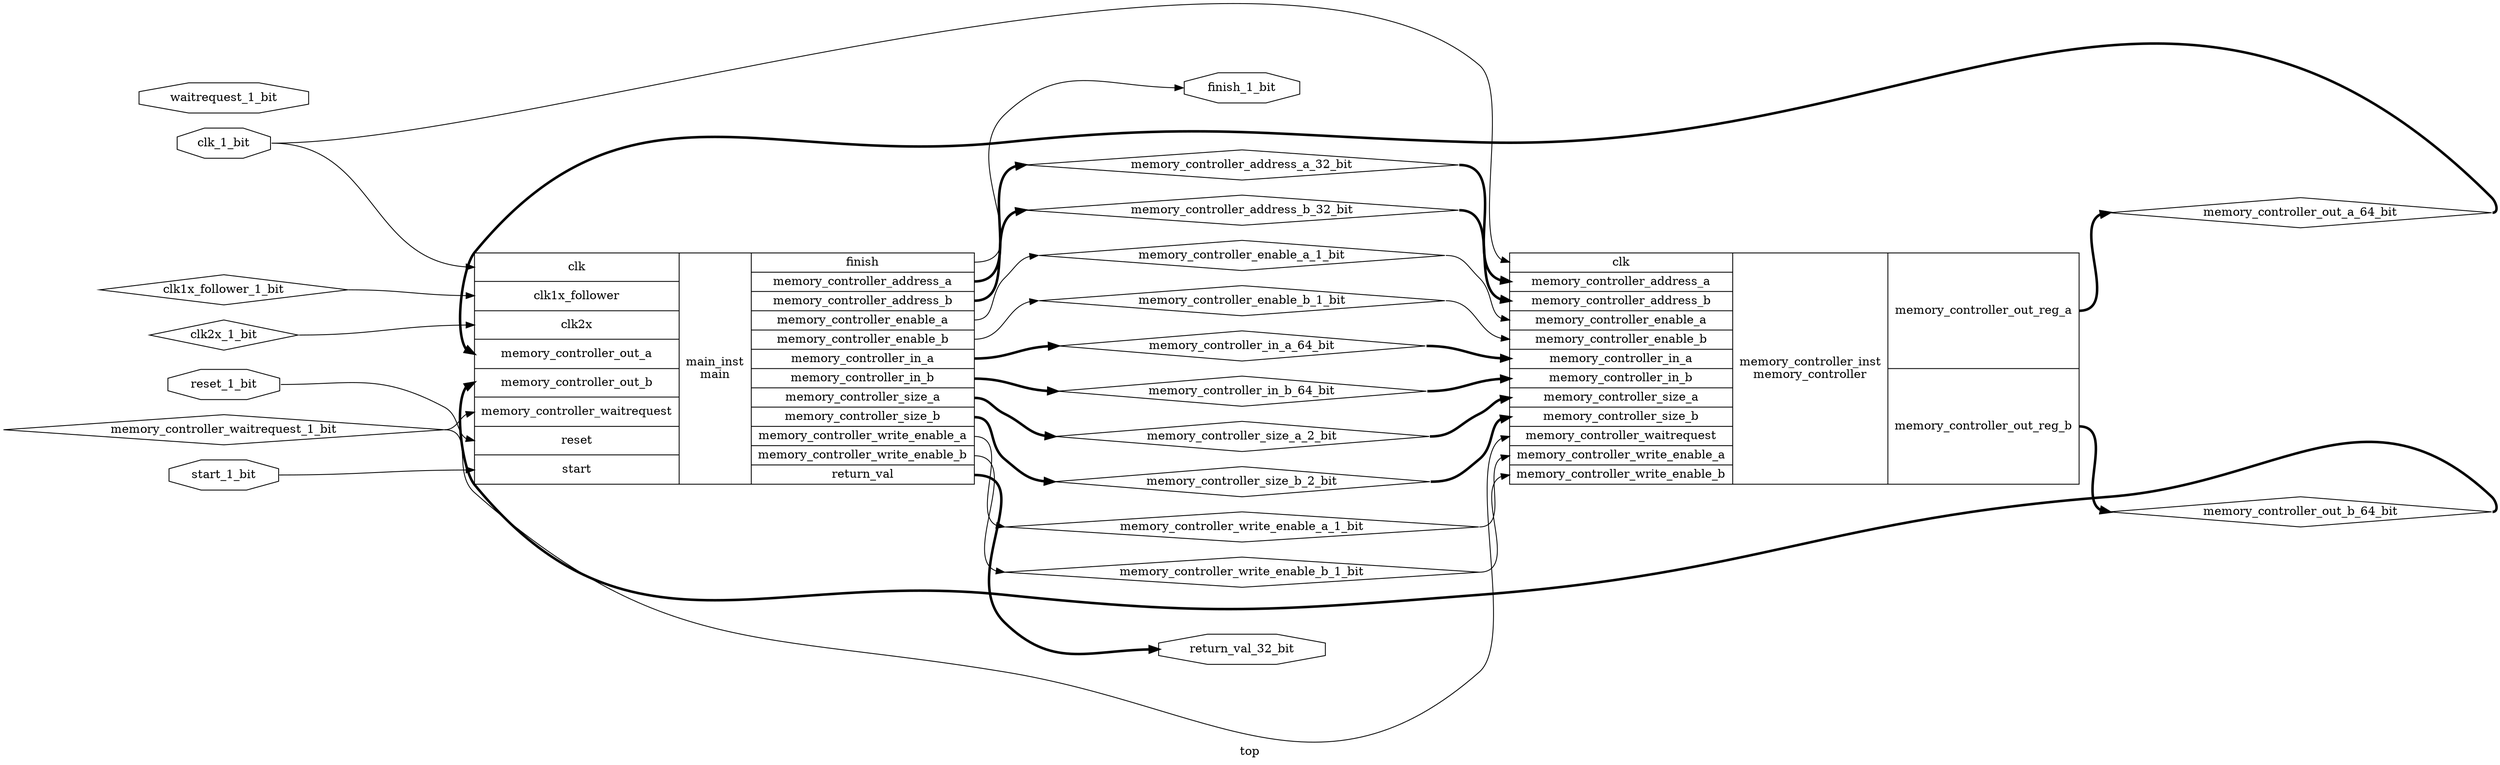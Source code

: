 digraph "top" {
label="top";
rankdir="LR";
remincross=true;
n2 [ shape=octagon, label="clk_1_bit", color="black", fontcolor="black" ];
n3 [ shape=diamond, label="clk1x_follower_1_bit", color="black", fontcolor="black" ];
n4 [ shape=diamond, label="clk2x_1_bit", color="black", fontcolor="black" ];
n5 [ shape=octagon, label="finish_1_bit", color="black", fontcolor="black" ];
n6 [ shape=diamond, label="memory_controller_address_a_32_bit", color="black", fontcolor="black" ];
n7 [ shape=diamond, label="memory_controller_address_b_32_bit", color="black", fontcolor="black" ];
n8 [ shape=diamond, label="memory_controller_enable_a_1_bit", color="black", fontcolor="black" ];
n9 [ shape=diamond, label="memory_controller_enable_b_1_bit", color="black", fontcolor="black" ];
n10 [ shape=diamond, label="memory_controller_in_a_64_bit", color="black", fontcolor="black" ];
n11 [ shape=diamond, label="memory_controller_in_b_64_bit", color="black", fontcolor="black" ];
n12 [ shape=diamond, label="memory_controller_out_a_64_bit", color="black", fontcolor="black" ];
n13 [ shape=diamond, label="memory_controller_out_b_64_bit", color="black", fontcolor="black" ];
n14 [ shape=diamond, label="memory_controller_size_a_2_bit", color="black", fontcolor="black" ];
n15 [ shape=diamond, label="memory_controller_size_b_2_bit", color="black", fontcolor="black" ];
n16 [ shape=diamond, label="memory_controller_waitrequest_1_bit", color="black", fontcolor="black" ];
n17 [ shape=diamond, label="memory_controller_write_enable_a_1_bit", color="black", fontcolor="black" ];
n18 [ shape=diamond, label="memory_controller_write_enable_b_1_bit", color="black", fontcolor="black" ];
n19 [ shape=octagon, label="reset_1_bit", color="black", fontcolor="black" ];
n20 [ shape=octagon, label="return_val_32_bit", color="black", fontcolor="black" ];
n21 [ shape=octagon, label="start_1_bit", color="black", fontcolor="black" ];
n22 [ shape=octagon, label="waitrequest_1_bit", color="black", fontcolor="black" ];
c23 [ shape=record, label="{{<p2> clk|<p3> clk1x_follower|<p4> clk2x|<p12> memory_controller_out_a|<p13> memory_controller_out_b|<p16> memory_controller_waitrequest|<p19> reset|<p21> start}|main_inst\nmain|{<p5> finish|<p6> memory_controller_address_a|<p7> memory_controller_address_b|<p8> memory_controller_enable_a|<p9> memory_controller_enable_b|<p10> memory_controller_in_a|<p11> memory_controller_in_b|<p14> memory_controller_size_a|<p15> memory_controller_size_b|<p17> memory_controller_write_enable_a|<p18> memory_controller_write_enable_b|<p20> return_val}}" ];
c26 [ shape=record, label="{{<p2> clk|<p6> memory_controller_address_a|<p7> memory_controller_address_b|<p8> memory_controller_enable_a|<p9> memory_controller_enable_b|<p10> memory_controller_in_a|<p11> memory_controller_in_b|<p14> memory_controller_size_a|<p15> memory_controller_size_b|<p16> memory_controller_waitrequest|<p17> memory_controller_write_enable_a|<p18> memory_controller_write_enable_b}|memory_controller_inst\nmemory_controller|{<p24> memory_controller_out_reg_a|<p25> memory_controller_out_reg_b}}" ];
c23:p10:e -> n10:w [color="black", style="setlinewidth(3)", label=""];
n10:e -> c26:p10:w [color="black", style="setlinewidth(3)", label=""];
c23:p11:e -> n11:w [color="black", style="setlinewidth(3)", label=""];
n11:e -> c26:p11:w [color="black", style="setlinewidth(3)", label=""];
c26:p24:e -> n12:w [color="black", style="setlinewidth(3)", label=""];
n12:e -> c23:p12:w [color="black", style="setlinewidth(3)", label=""];
c26:p25:e -> n13:w [color="black", style="setlinewidth(3)", label=""];
n13:e -> c23:p13:w [color="black", style="setlinewidth(3)", label=""];
c23:p14:e -> n14:w [color="black", style="setlinewidth(3)", label=""];
n14:e -> c26:p14:w [color="black", style="setlinewidth(3)", label=""];
c23:p15:e -> n15:w [color="black", style="setlinewidth(3)", label=""];
n15:e -> c26:p15:w [color="black", style="setlinewidth(3)", label=""];
n16:e -> c23:p16:w [color="black", label=""];
n16:e -> c26:p16:w [color="black", label=""];
c23:p17:e -> n17:w [color="black", label=""];
n17:e -> c26:p17:w [color="black", label=""];
c23:p18:e -> n18:w [color="black", label=""];
n18:e -> c26:p18:w [color="black", label=""];
n19:e -> c23:p19:w [color="black", label=""];
n2:e -> c23:p2:w [color="black", label=""];
n2:e -> c26:p2:w [color="black", label=""];
c23:p20:e -> n20:w [color="black", style="setlinewidth(3)", label=""];
n21:e -> c23:p21:w [color="black", label=""];
n3:e -> c23:p3:w [color="black", label=""];
n4:e -> c23:p4:w [color="black", label=""];
c23:p5:e -> n5:w [color="black", label=""];
c23:p6:e -> n6:w [color="black", style="setlinewidth(3)", label=""];
n6:e -> c26:p6:w [color="black", style="setlinewidth(3)", label=""];
c23:p7:e -> n7:w [color="black", style="setlinewidth(3)", label=""];
n7:e -> c26:p7:w [color="black", style="setlinewidth(3)", label=""];
c23:p8:e -> n8:w [color="black", label=""];
n8:e -> c26:p8:w [color="black", label=""];
c23:p9:e -> n9:w [color="black", label=""];
n9:e -> c26:p9:w [color="black", label=""];
}
